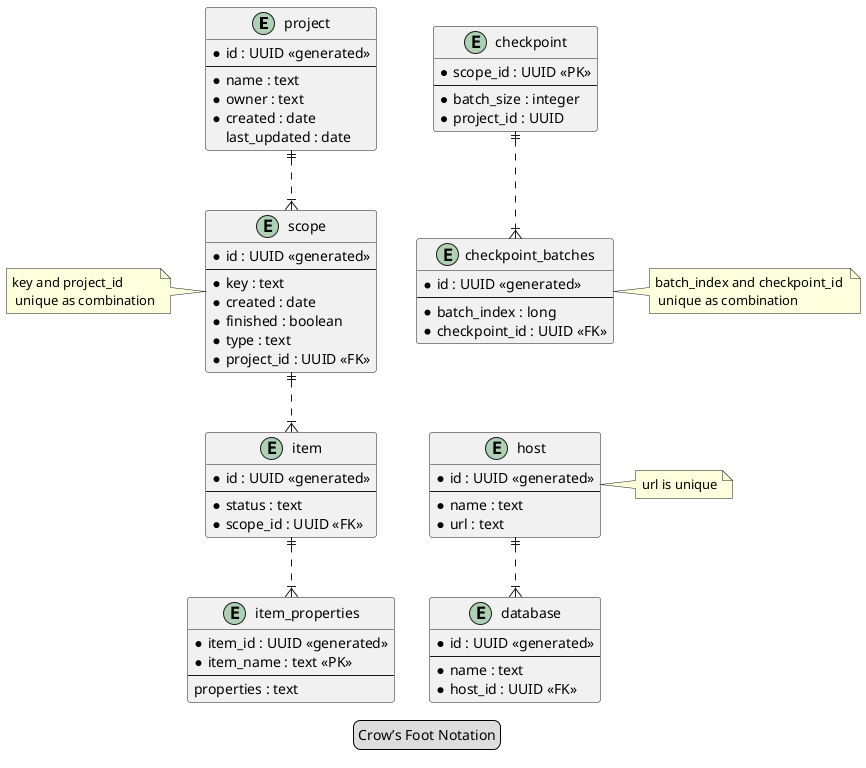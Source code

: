 @startuml
legend Crow’s Foot Notation

entity project {
    * id : UUID <<generated>>
    --
    * name : text
    * owner : text
    * created : date
    last_updated : date
}

entity scope {
    * id : UUID <<generated>>
    --
    * key : text
    * created : date
    * finished : boolean
    * type : text
    * project_id : UUID <<FK>>
}

entity item {
    * id : UUID <<generated>>
    --
    * status : text
    * scope_id : UUID <<FK>>
}

entity item_properties {
    * item_id : UUID <<generated>>
    * item_name : text <<PK>>
    --
    properties : text
}

entity checkpoint {
    * scope_id : UUID <<PK>>
    --
    * batch_size : integer
    * project_id : UUID
}

entity checkpoint_batches {
    * id : UUID <<generated>>
    --
    * batch_index : long
    * checkpoint_id : UUID <<FK>>
}

entity host {
    * id : UUID <<generated>>
    --
    * name : text
    * url : text
}

entity database {
    * id : UUID <<generated>>
    --
    * name : text
    * host_id : UUID <<FK>>
}

note left of scope : key and project_id \n unique as combination
note right of checkpoint_batches : batch_index and checkpoint_id \n unique as combination
note right of host : url is unique

project ||..|{ scope
scope ||..|{ item
item ||..|{ item_properties

checkpoint ||..|{ checkpoint_batches

host ||..|{ database

checkpoint_batches -[hidden]-> host

@enduml